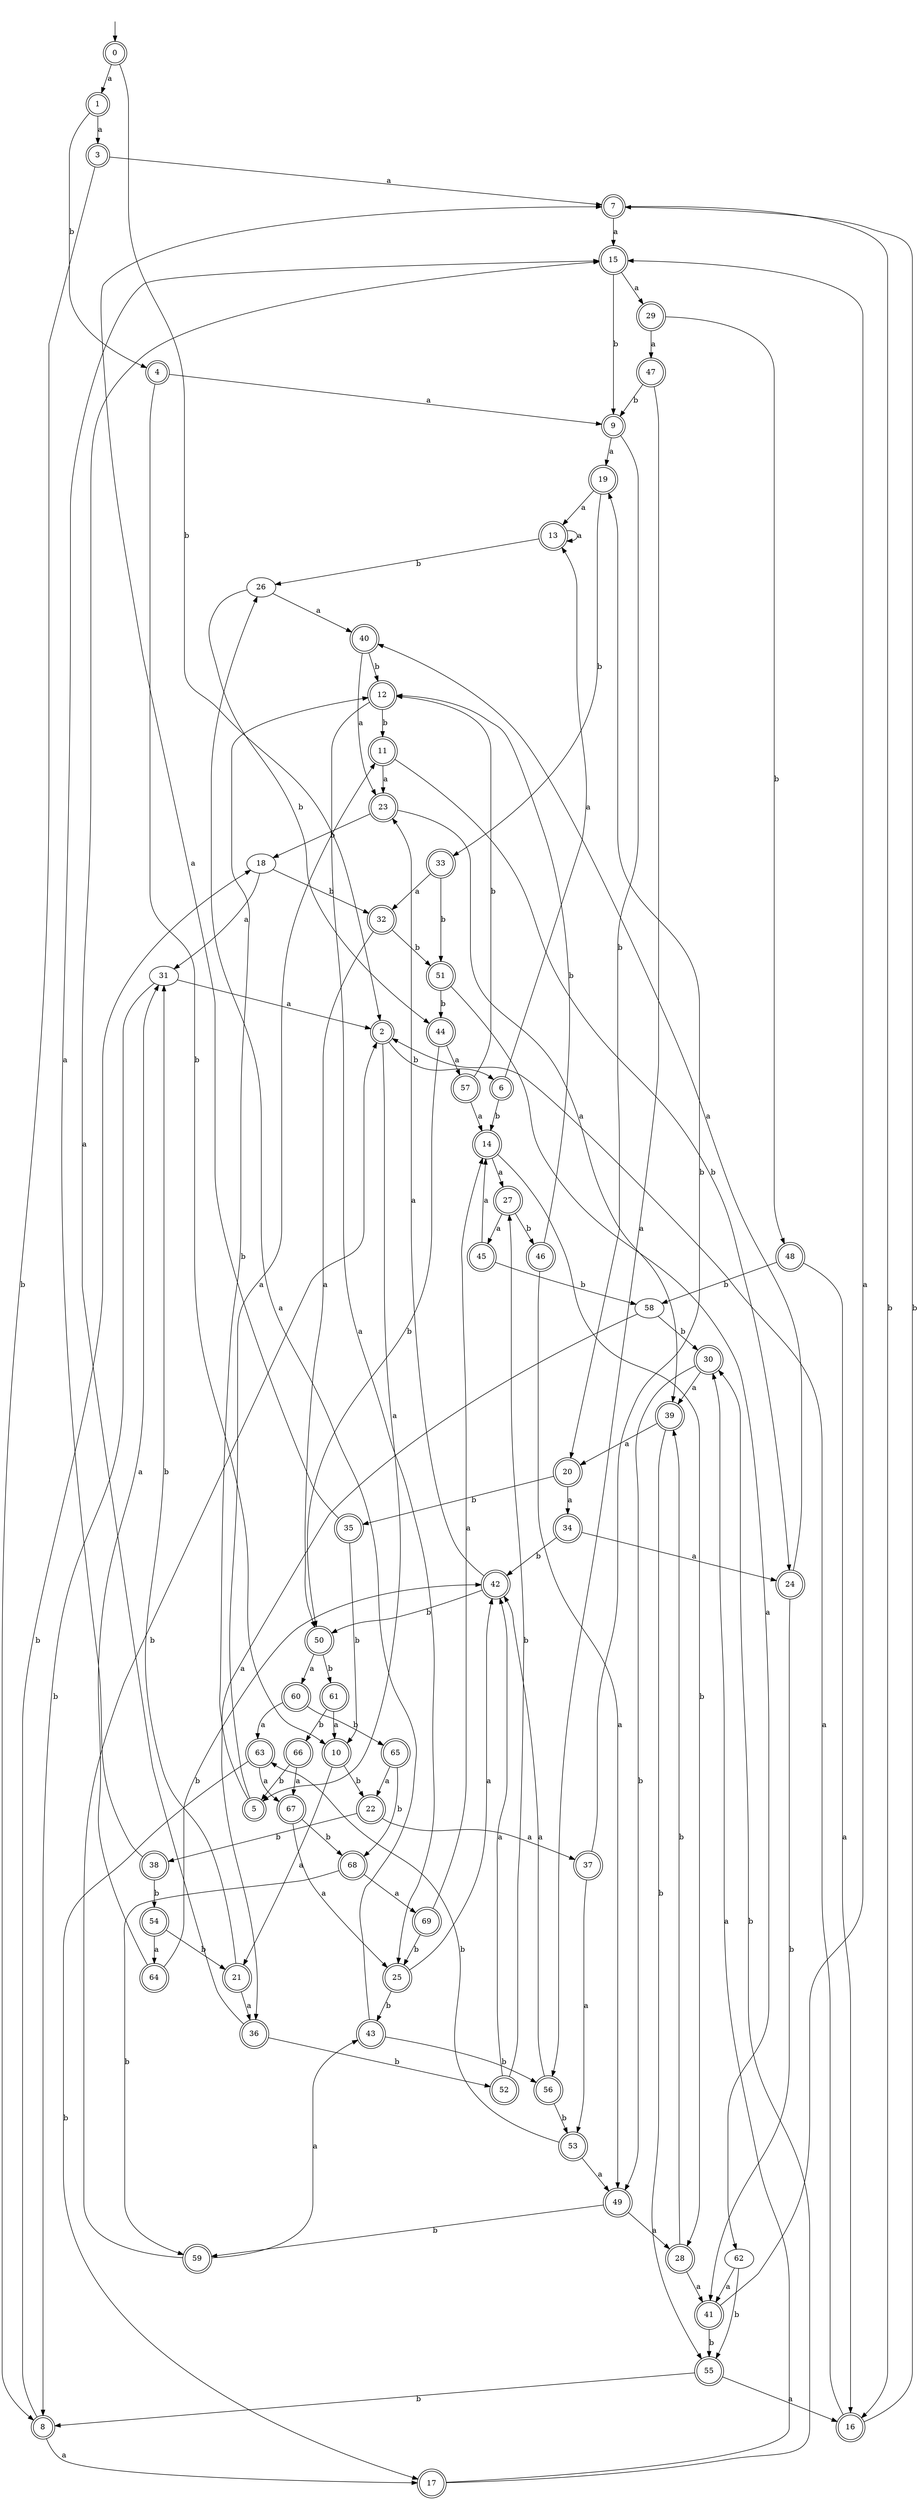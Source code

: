 digraph RandomDFA {
  __start0 [label="", shape=none];
  __start0 -> 0 [label=""];
  0 [shape=circle] [shape=doublecircle]
  0 -> 1 [label="a"]
  0 -> 2 [label="b"]
  1 [shape=doublecircle]
  1 -> 3 [label="a"]
  1 -> 4 [label="b"]
  2 [shape=doublecircle]
  2 -> 5 [label="a"]
  2 -> 6 [label="b"]
  3 [shape=doublecircle]
  3 -> 7 [label="a"]
  3 -> 8 [label="b"]
  4 [shape=doublecircle]
  4 -> 9 [label="a"]
  4 -> 10 [label="b"]
  5 [shape=doublecircle]
  5 -> 11 [label="a"]
  5 -> 12 [label="b"]
  6 [shape=doublecircle]
  6 -> 13 [label="a"]
  6 -> 14 [label="b"]
  7 [shape=doublecircle]
  7 -> 15 [label="a"]
  7 -> 16 [label="b"]
  8 [shape=doublecircle]
  8 -> 17 [label="a"]
  8 -> 18 [label="b"]
  9 [shape=doublecircle]
  9 -> 19 [label="a"]
  9 -> 20 [label="b"]
  10 [shape=doublecircle]
  10 -> 21 [label="a"]
  10 -> 22 [label="b"]
  11 [shape=doublecircle]
  11 -> 23 [label="a"]
  11 -> 24 [label="b"]
  12 [shape=doublecircle]
  12 -> 25 [label="a"]
  12 -> 11 [label="b"]
  13 [shape=doublecircle]
  13 -> 13 [label="a"]
  13 -> 26 [label="b"]
  14 [shape=doublecircle]
  14 -> 27 [label="a"]
  14 -> 28 [label="b"]
  15 [shape=doublecircle]
  15 -> 29 [label="a"]
  15 -> 9 [label="b"]
  16 [shape=doublecircle]
  16 -> 2 [label="a"]
  16 -> 7 [label="b"]
  17 [shape=doublecircle]
  17 -> 30 [label="a"]
  17 -> 30 [label="b"]
  18
  18 -> 31 [label="a"]
  18 -> 32 [label="b"]
  19 [shape=doublecircle]
  19 -> 13 [label="a"]
  19 -> 33 [label="b"]
  20 [shape=doublecircle]
  20 -> 34 [label="a"]
  20 -> 35 [label="b"]
  21 [shape=doublecircle]
  21 -> 36 [label="a"]
  21 -> 31 [label="b"]
  22 [shape=doublecircle]
  22 -> 37 [label="a"]
  22 -> 38 [label="b"]
  23 [shape=doublecircle]
  23 -> 39 [label="a"]
  23 -> 18 [label="b"]
  24 [shape=doublecircle]
  24 -> 40 [label="a"]
  24 -> 41 [label="b"]
  25 [shape=doublecircle]
  25 -> 42 [label="a"]
  25 -> 43 [label="b"]
  26
  26 -> 40 [label="a"]
  26 -> 44 [label="b"]
  27 [shape=doublecircle]
  27 -> 45 [label="a"]
  27 -> 46 [label="b"]
  28 [shape=doublecircle]
  28 -> 41 [label="a"]
  28 -> 39 [label="b"]
  29 [shape=doublecircle]
  29 -> 47 [label="a"]
  29 -> 48 [label="b"]
  30 [shape=doublecircle]
  30 -> 39 [label="a"]
  30 -> 49 [label="b"]
  31
  31 -> 2 [label="a"]
  31 -> 8 [label="b"]
  32 [shape=doublecircle]
  32 -> 50 [label="a"]
  32 -> 51 [label="b"]
  33 [shape=doublecircle]
  33 -> 32 [label="a"]
  33 -> 51 [label="b"]
  34 [shape=doublecircle]
  34 -> 24 [label="a"]
  34 -> 42 [label="b"]
  35 [shape=doublecircle]
  35 -> 7 [label="a"]
  35 -> 10 [label="b"]
  36 [shape=doublecircle]
  36 -> 15 [label="a"]
  36 -> 52 [label="b"]
  37 [shape=doublecircle]
  37 -> 53 [label="a"]
  37 -> 19 [label="b"]
  38 [shape=doublecircle]
  38 -> 15 [label="a"]
  38 -> 54 [label="b"]
  39 [shape=doublecircle]
  39 -> 20 [label="a"]
  39 -> 55 [label="b"]
  40 [shape=doublecircle]
  40 -> 23 [label="a"]
  40 -> 12 [label="b"]
  41 [shape=doublecircle]
  41 -> 15 [label="a"]
  41 -> 55 [label="b"]
  42 [shape=doublecircle]
  42 -> 23 [label="a"]
  42 -> 50 [label="b"]
  43 [shape=doublecircle]
  43 -> 26 [label="a"]
  43 -> 56 [label="b"]
  44 [shape=doublecircle]
  44 -> 57 [label="a"]
  44 -> 50 [label="b"]
  45 [shape=doublecircle]
  45 -> 14 [label="a"]
  45 -> 58 [label="b"]
  46 [shape=doublecircle]
  46 -> 49 [label="a"]
  46 -> 12 [label="b"]
  47 [shape=doublecircle]
  47 -> 56 [label="a"]
  47 -> 9 [label="b"]
  48 [shape=doublecircle]
  48 -> 16 [label="a"]
  48 -> 58 [label="b"]
  49 [shape=doublecircle]
  49 -> 28 [label="a"]
  49 -> 59 [label="b"]
  50 [shape=doublecircle]
  50 -> 60 [label="a"]
  50 -> 61 [label="b"]
  51 [shape=doublecircle]
  51 -> 62 [label="a"]
  51 -> 44 [label="b"]
  52 [shape=doublecircle]
  52 -> 42 [label="a"]
  52 -> 27 [label="b"]
  53 [shape=doublecircle]
  53 -> 49 [label="a"]
  53 -> 63 [label="b"]
  54 [shape=doublecircle]
  54 -> 64 [label="a"]
  54 -> 21 [label="b"]
  55 [shape=doublecircle]
  55 -> 16 [label="a"]
  55 -> 8 [label="b"]
  56 [shape=doublecircle]
  56 -> 42 [label="a"]
  56 -> 53 [label="b"]
  57 [shape=doublecircle]
  57 -> 14 [label="a"]
  57 -> 12 [label="b"]
  58
  58 -> 36 [label="a"]
  58 -> 30 [label="b"]
  59 [shape=doublecircle]
  59 -> 43 [label="a"]
  59 -> 2 [label="b"]
  60 [shape=doublecircle]
  60 -> 63 [label="a"]
  60 -> 65 [label="b"]
  61 [shape=doublecircle]
  61 -> 10 [label="a"]
  61 -> 66 [label="b"]
  62
  62 -> 41 [label="a"]
  62 -> 55 [label="b"]
  63 [shape=doublecircle]
  63 -> 67 [label="a"]
  63 -> 17 [label="b"]
  64 [shape=doublecircle]
  64 -> 31 [label="a"]
  64 -> 42 [label="b"]
  65 [shape=doublecircle]
  65 -> 22 [label="a"]
  65 -> 68 [label="b"]
  66 [shape=doublecircle]
  66 -> 67 [label="a"]
  66 -> 5 [label="b"]
  67 [shape=doublecircle]
  67 -> 25 [label="a"]
  67 -> 68 [label="b"]
  68 [shape=doublecircle]
  68 -> 69 [label="a"]
  68 -> 59 [label="b"]
  69 [shape=doublecircle]
  69 -> 14 [label="a"]
  69 -> 25 [label="b"]
}

